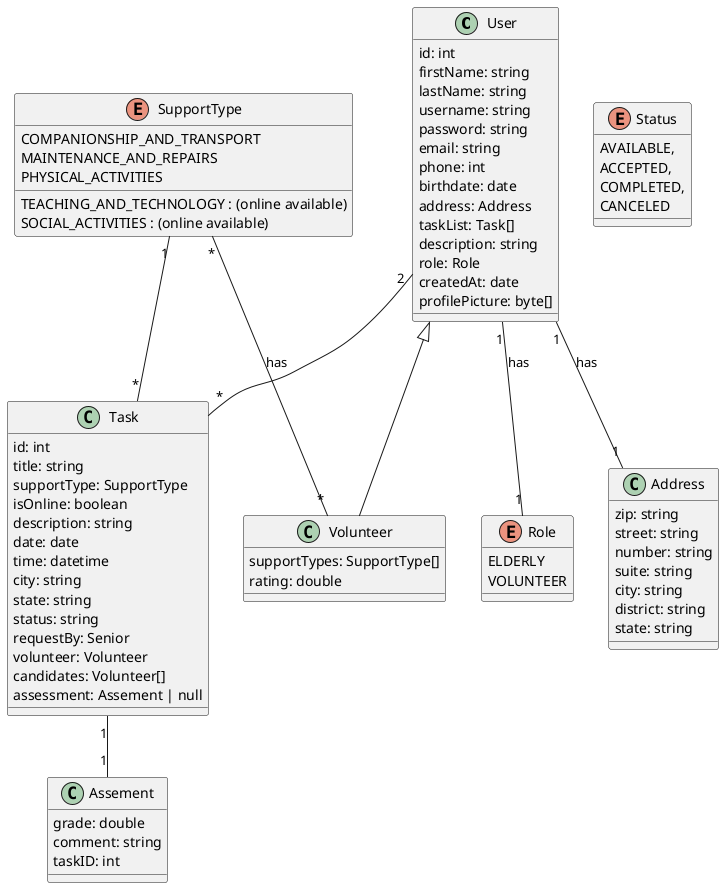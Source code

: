 @startuml
class User {
  id: int
  firstName: string
  lastName: string
  username: string
  password: string
  email: string
  phone: int
  birthdate: date
  address: Address
  taskList: Task[]
  description: string
  role: Role
  createdAt: date
  profilePicture: byte[]
}

class Volunteer {
 supportTypes: SupportType[]
 rating: double
}

class Task {
  id: int
  title: string
  supportType: SupportType
  isOnline: boolean
  description: string
  date: date
  time: datetime
  city: string
  state: string
  status: string
  requestBy: Senior
  volunteer: Volunteer
  candidates: Volunteer[]
  assessment: Assement | null
}

class Address {
  zip: string
  street: string
  number: string
  suite: string
  city: string
  district: string
  state: string
}

class Assement {
  grade: double
  comment: string
  taskID: int
} 

enum Role {
  ELDERLY
  VOLUNTEER
}

enum SupportType {
  COMPANIONSHIP_AND_TRANSPORT
  MAINTENANCE_AND_REPAIRS
  TEACHING_AND_TECHNOLOGY : (online available)
  SOCIAL_ACTIVITIES : (online available)
  PHYSICAL_ACTIVITIES
}

enum Status {
  AVAILABLE,
  ACCEPTED,
  COMPLETED,
  CANCELED
}

Task "1" -- "1" Assement
SupportType "1" -- "*" Task
SupportType "*" -- "*" Volunteer : has
User "2" -- "*" Task
User "1" -- "1" Role : has
User "1" -- "1" Address : has
User <|-- Volunteer

@enduml
